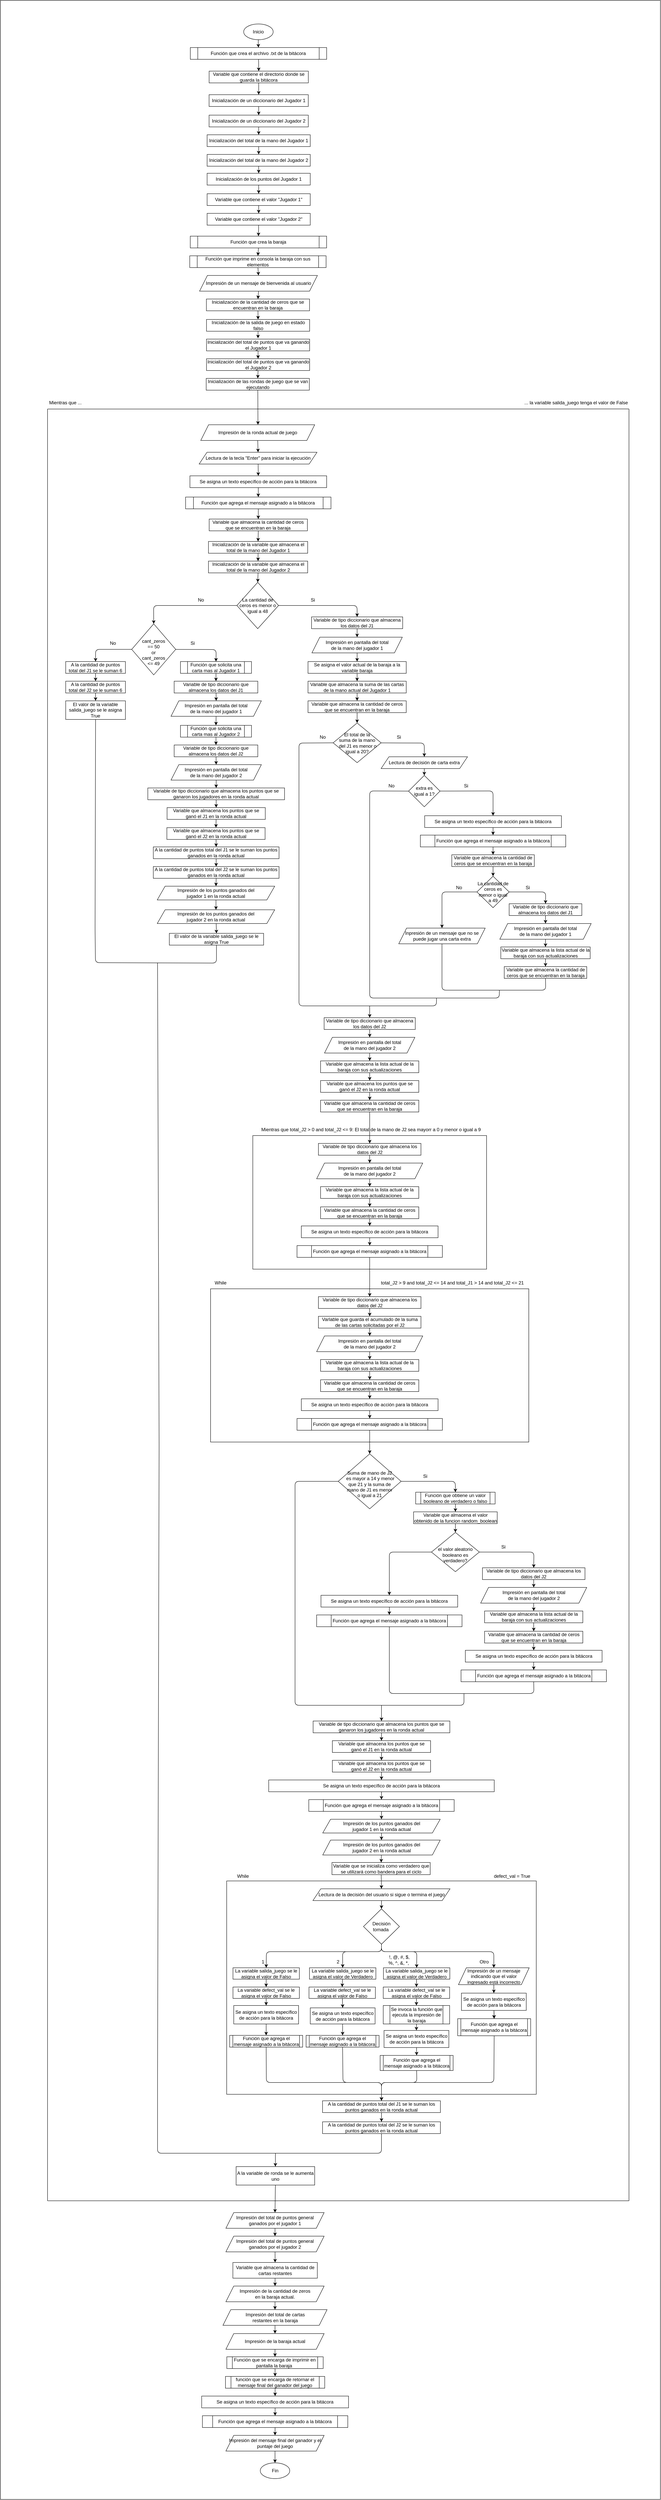 <mxfile>
    <diagram id="E4r_qdHWJr_CvD616AiM" name="Page-1">
        <mxGraphModel dx="927" dy="2433" grid="1" gridSize="10" guides="1" tooltips="1" connect="1" arrows="1" fold="1" page="1" pageScale="1" pageWidth="850" pageHeight="1100" math="0" shadow="0">
            <root>
                <mxCell id="0"/>
                <mxCell id="1" parent="0"/>
                <mxCell id="92" style="edgeStyle=none;html=1;" parent="1" edge="1">
                    <mxGeometry relative="1" as="geometry">
                        <Array as="points">
                            <mxPoint x="666" y="2940"/>
                        </Array>
                        <mxPoint x="666" y="2930" as="sourcePoint"/>
                    </mxGeometry>
                </mxCell>
                <mxCell id="557" value="" style="rounded=0;whiteSpace=wrap;html=1;" vertex="1" parent="1">
                    <mxGeometry x="1720" y="-160" width="1680" height="6360" as="geometry"/>
                </mxCell>
                <mxCell id="558" value="" style="edgeStyle=none;html=1;entryX=0.5;entryY=0;entryDx=0;entryDy=0;" edge="1" parent="1" source="559" target="880">
                    <mxGeometry relative="1" as="geometry">
                        <mxPoint x="2376.437" y="-36" as="targetPoint"/>
                        <Array as="points">
                            <mxPoint x="2376.31" y="-50"/>
                        </Array>
                    </mxGeometry>
                </mxCell>
                <mxCell id="559" value="Inicio" style="ellipse;whiteSpace=wrap;html=1;" vertex="1" parent="1">
                    <mxGeometry x="2339.31" y="-100" width="75" height="40" as="geometry"/>
                </mxCell>
                <mxCell id="560" value="" style="rounded=0;whiteSpace=wrap;html=1;" vertex="1" parent="1">
                    <mxGeometry x="2296" y="4626" width="788" height="543" as="geometry"/>
                </mxCell>
                <mxCell id="575" value="" style="endArrow=none;html=1;" edge="1" parent="1">
                    <mxGeometry width="50" height="50" relative="1" as="geometry">
                        <mxPoint x="1840" y="880" as="sourcePoint"/>
                        <mxPoint x="3320" y="879.79" as="targetPoint"/>
                    </mxGeometry>
                </mxCell>
                <mxCell id="576" value="Mientras que ..." style="text;html=1;align=center;verticalAlign=middle;resizable=0;points=[];autosize=1;strokeColor=none;fillColor=none;" vertex="1" parent="1">
                    <mxGeometry x="1830" y="848.79" width="110" height="30" as="geometry"/>
                </mxCell>
                <mxCell id="577" value="... la variable salida_juego tenga el valor de False" style="text;html=1;align=center;verticalAlign=middle;resizable=0;points=[];autosize=1;strokeColor=none;fillColor=none;" vertex="1" parent="1">
                    <mxGeometry x="3040" y="848.79" width="290" height="30" as="geometry"/>
                </mxCell>
                <mxCell id="578" value="" style="edgeStyle=none;html=1;" edge="1" parent="1" source="579" target="581">
                    <mxGeometry relative="1" as="geometry"/>
                </mxCell>
                <mxCell id="579" value="Variable de tipo diccionario que almacena los datos del J1" style="whiteSpace=wrap;html=1;" vertex="1" parent="1">
                    <mxGeometry x="2512" y="1409" width="232" height="30" as="geometry"/>
                </mxCell>
                <mxCell id="580" value="" style="edgeStyle=none;html=1;" edge="1" parent="1" source="581" target="583">
                    <mxGeometry relative="1" as="geometry"/>
                </mxCell>
                <mxCell id="581" value="Impresión en pantalla del total&lt;br&gt;de la mano del jugador 1" style="shape=parallelogram;perimeter=parallelogramPerimeter;whiteSpace=wrap;html=1;fixedSize=1;" vertex="1" parent="1">
                    <mxGeometry x="2513" y="1460.65" width="230" height="40" as="geometry"/>
                </mxCell>
                <mxCell id="582" value="" style="edgeStyle=none;html=1;" edge="1" parent="1" source="583" target="585">
                    <mxGeometry relative="1" as="geometry"/>
                </mxCell>
                <mxCell id="583" value="Se asigna el valor actual de la baraja a la variable baraja" style="whiteSpace=wrap;html=1;" vertex="1" parent="1">
                    <mxGeometry x="2503" y="1522.65" width="250" height="30" as="geometry"/>
                </mxCell>
                <mxCell id="584" value="" style="edgeStyle=none;html=1;" edge="1" parent="1" source="585" target="759">
                    <mxGeometry relative="1" as="geometry"/>
                </mxCell>
                <mxCell id="585" value="Variable que almacena la suma de las cartas de la mano actual del Jugador 1" style="whiteSpace=wrap;html=1;" vertex="1" parent="1">
                    <mxGeometry x="2503" y="1572.65" width="250" height="30" as="geometry"/>
                </mxCell>
                <mxCell id="586" style="edgeStyle=none;html=1;entryX=0.5;entryY=0;entryDx=0;entryDy=0;" edge="1" parent="1" source="587" target="589">
                    <mxGeometry relative="1" as="geometry">
                        <mxPoint x="2743" y="2014" as="targetPoint"/>
                        <Array as="points">
                            <mxPoint x="2799" y="1730"/>
                        </Array>
                    </mxGeometry>
                </mxCell>
                <mxCell id="587" value="El total de la&lt;br&gt;suma de la mano&lt;br&gt;&amp;nbsp;del J1 es menor o igual a 20?" style="rhombus;whiteSpace=wrap;html=1;" vertex="1" parent="1">
                    <mxGeometry x="2567" y="1679" width="122" height="101" as="geometry"/>
                </mxCell>
                <mxCell id="588" style="edgeStyle=none;html=1;entryX=0.5;entryY=0;entryDx=0;entryDy=0;" edge="1" parent="1" source="589" target="591">
                    <mxGeometry relative="1" as="geometry"/>
                </mxCell>
                <mxCell id="589" value="Lectura de decisión de carta extra" style="shape=parallelogram;perimeter=parallelogramPerimeter;whiteSpace=wrap;html=1;fixedSize=1;" vertex="1" parent="1">
                    <mxGeometry x="2689" y="1765" width="220" height="30" as="geometry"/>
                </mxCell>
                <mxCell id="590" style="edgeStyle=none;html=1;entryX=0.5;entryY=0;entryDx=0;entryDy=0;" edge="1" parent="1" source="591" target="761">
                    <mxGeometry relative="1" as="geometry">
                        <mxPoint x="2940" y="1879" as="targetPoint"/>
                        <Array as="points">
                            <mxPoint x="2974" y="1852"/>
                        </Array>
                    </mxGeometry>
                </mxCell>
                <mxCell id="591" value="extra es &lt;br&gt;igual a 1?" style="rhombus;whiteSpace=wrap;html=1;" vertex="1" parent="1">
                    <mxGeometry x="2759" y="1812.35" width="80" height="80" as="geometry"/>
                </mxCell>
                <mxCell id="602" style="edgeStyle=none;html=1;entryX=0.5;entryY=0;entryDx=0;entryDy=0;" edge="1" parent="1" source="603" target="608">
                    <mxGeometry relative="1" as="geometry"/>
                </mxCell>
                <mxCell id="603" value="Lectura de la decisión del usuario si sigue o termina el juego" style="shape=parallelogram;perimeter=parallelogramPerimeter;whiteSpace=wrap;html=1;fixedSize=1;" vertex="1" parent="1">
                    <mxGeometry x="2515.5" y="4646" width="349" height="30" as="geometry"/>
                </mxCell>
                <mxCell id="604" style="edgeStyle=none;html=1;exitX=0.5;exitY=1;exitDx=0;exitDy=0;" edge="1" parent="1" source="608" target="686">
                    <mxGeometry relative="1" as="geometry">
                        <mxPoint x="2414" y="4806" as="targetPoint"/>
                        <Array as="points">
                            <mxPoint x="2690" y="4806"/>
                            <mxPoint x="2397" y="4806"/>
                        </Array>
                    </mxGeometry>
                </mxCell>
                <mxCell id="605" style="edgeStyle=none;html=1;entryX=0.5;entryY=0;entryDx=0;entryDy=0;" edge="1" parent="1" source="608" target="689">
                    <mxGeometry relative="1" as="geometry">
                        <mxPoint x="2690" y="4826" as="targetPoint"/>
                        <Array as="points">
                            <mxPoint x="2690" y="4806"/>
                            <mxPoint x="2591" y="4806"/>
                        </Array>
                    </mxGeometry>
                </mxCell>
                <mxCell id="606" style="edgeStyle=none;html=1;entryX=0.5;entryY=0;entryDx=0;entryDy=0;" edge="1" parent="1" source="608" target="691">
                    <mxGeometry relative="1" as="geometry">
                        <Array as="points">
                            <mxPoint x="2690" y="4806"/>
                            <mxPoint x="2780" y="4806"/>
                        </Array>
                    </mxGeometry>
                </mxCell>
                <mxCell id="607" style="edgeStyle=none;html=1;entryX=0.5;entryY=0;entryDx=0;entryDy=0;" edge="1" parent="1" source="608" target="707">
                    <mxGeometry relative="1" as="geometry">
                        <mxPoint x="2978.5" y="4847" as="targetPoint"/>
                        <Array as="points">
                            <mxPoint x="2690" y="4806"/>
                            <mxPoint x="2976" y="4806"/>
                        </Array>
                    </mxGeometry>
                </mxCell>
                <mxCell id="608" value="Decisión tomada&amp;nbsp;" style="rhombus;whiteSpace=wrap;html=1;" vertex="1" parent="1">
                    <mxGeometry x="2644.25" y="4697" width="91.5" height="90" as="geometry"/>
                </mxCell>
                <mxCell id="609" value="" style="endArrow=none;html=1;" edge="1" parent="1">
                    <mxGeometry width="50" height="50" relative="1" as="geometry">
                        <mxPoint x="1840" y="880" as="sourcePoint"/>
                        <mxPoint x="1840" y="5440" as="targetPoint"/>
                    </mxGeometry>
                </mxCell>
                <mxCell id="610" value="" style="endArrow=none;html=1;" edge="1" parent="1">
                    <mxGeometry width="50" height="50" relative="1" as="geometry">
                        <mxPoint x="3320" y="880" as="sourcePoint"/>
                        <mxPoint x="3320" y="5440" as="targetPoint"/>
                    </mxGeometry>
                </mxCell>
                <mxCell id="611" value="" style="endArrow=none;html=1;" edge="1" parent="1">
                    <mxGeometry width="50" height="50" relative="1" as="geometry">
                        <mxPoint x="1840" y="5440" as="sourcePoint"/>
                        <mxPoint x="3320" y="5440" as="targetPoint"/>
                    </mxGeometry>
                </mxCell>
                <mxCell id="612" style="edgeStyle=none;html=1;entryX=0.5;entryY=0;entryDx=0;entryDy=0;exitX=0;exitY=0.5;exitDx=0;exitDy=0;" edge="1" parent="1" source="614" target="617">
                    <mxGeometry relative="1" as="geometry">
                        <mxPoint x="2245" y="1476.65" as="targetPoint"/>
                        <Array as="points">
                            <mxPoint x="2110" y="1380"/>
                        </Array>
                        <mxPoint x="2326.906" y="1168.997" as="sourcePoint"/>
                    </mxGeometry>
                </mxCell>
                <mxCell id="613" style="edgeStyle=none;html=1;entryX=0.5;entryY=0;entryDx=0;entryDy=0;" edge="1" parent="1" source="614" target="579">
                    <mxGeometry relative="1" as="geometry">
                        <Array as="points">
                            <mxPoint x="2628" y="1380"/>
                        </Array>
                    </mxGeometry>
                </mxCell>
                <mxCell id="614" value="La cantidad de ceros es menor o igual a 48" style="rhombus;whiteSpace=wrap;html=1;" vertex="1" parent="1">
                    <mxGeometry x="2322" y="1321" width="106" height="118" as="geometry"/>
                </mxCell>
                <mxCell id="615" style="edgeStyle=none;html=1;entryX=0.5;entryY=0;entryDx=0;entryDy=0;" edge="1" parent="1" source="617" target="746">
                    <mxGeometry relative="1" as="geometry">
                        <Array as="points">
                            <mxPoint x="2269.25" y="1492"/>
                        </Array>
                        <mxPoint x="2269.25" y="1522" as="targetPoint"/>
                    </mxGeometry>
                </mxCell>
                <mxCell id="616" style="edgeStyle=none;html=1;entryX=0.5;entryY=0;entryDx=0;entryDy=0;exitX=0;exitY=0.5;exitDx=0;exitDy=0;" edge="1" parent="1" source="617" target="647">
                    <mxGeometry relative="1" as="geometry">
                        <Array as="points">
                            <mxPoint x="1962.25" y="1491.65"/>
                        </Array>
                    </mxGeometry>
                </mxCell>
                <mxCell id="617" value="&lt;br&gt;cant_zeros &lt;br&gt;== 50&lt;br&gt;or&lt;br&gt;cant_zeros &lt;br&gt;&amp;lt;= 49" style="rhombus;whiteSpace=wrap;html=1;" vertex="1" parent="1">
                    <mxGeometry x="2054.25" y="1426.65" width="112" height="130" as="geometry"/>
                </mxCell>
                <mxCell id="618" value="" style="edgeStyle=none;html=1;entryX=0.5;entryY=0;entryDx=0;entryDy=0;" edge="1" parent="1" source="619" target="750">
                    <mxGeometry relative="1" as="geometry">
                        <mxPoint x="2270.263" y="1632" as="targetPoint"/>
                    </mxGeometry>
                </mxCell>
                <mxCell id="619" value="Variable de tipo diccionario que almacena los datos del J1" style="whiteSpace=wrap;html=1;" vertex="1" parent="1">
                    <mxGeometry x="2162.32" y="1572.65" width="212.87" height="30" as="geometry"/>
                </mxCell>
                <mxCell id="620" style="edgeStyle=none;html=1;entryX=0.5;entryY=0;entryDx=0;entryDy=0;exitX=0.5;exitY=1;exitDx=0;exitDy=0;" edge="1" parent="1" source="930" target="614">
                    <mxGeometry relative="1" as="geometry">
                        <mxPoint x="2375" y="1309" as="sourcePoint"/>
                    </mxGeometry>
                </mxCell>
                <mxCell id="621" style="edgeStyle=none;html=1;entryX=0.5;entryY=0;entryDx=0;entryDy=0;" edge="1" parent="1" source="622" target="624">
                    <mxGeometry relative="1" as="geometry"/>
                </mxCell>
                <mxCell id="622" value="Variable que almacena los puntos que se ganó el J1 en la ronda actual" style="whiteSpace=wrap;html=1;" vertex="1" parent="1">
                    <mxGeometry x="2565" y="4269" width="250" height="30" as="geometry"/>
                </mxCell>
                <mxCell id="623" style="edgeStyle=none;html=1;entryX=0.5;entryY=0;entryDx=0;entryDy=0;" edge="1" parent="1" source="624" target="843">
                    <mxGeometry relative="1" as="geometry"/>
                </mxCell>
                <mxCell id="624" value="Variable que almacena los puntos que se ganó el J2 en la ronda actual" style="whiteSpace=wrap;html=1;" vertex="1" parent="1">
                    <mxGeometry x="2565" y="4319" width="250" height="30" as="geometry"/>
                </mxCell>
                <mxCell id="625" style="edgeStyle=none;html=1;entryX=0.5;entryY=0;entryDx=0;entryDy=0;" edge="1" parent="1" source="626" target="675">
                    <mxGeometry relative="1" as="geometry">
                        <mxPoint x="2690" y="4519" as="targetPoint"/>
                    </mxGeometry>
                </mxCell>
                <mxCell id="626" value="Impresión de los puntos ganados del&lt;br&gt;jugador 1 en la ronda actual" style="shape=parallelogram;perimeter=parallelogramPerimeter;whiteSpace=wrap;html=1;fixedSize=1;" vertex="1" parent="1">
                    <mxGeometry x="2540.5" y="4469" width="299" height="35" as="geometry"/>
                </mxCell>
                <mxCell id="627" style="edgeStyle=none;html=1;" edge="1" parent="1" source="628" target="629">
                    <mxGeometry relative="1" as="geometry">
                        <Array as="points">
                            <mxPoint x="2690" y="5229"/>
                        </Array>
                    </mxGeometry>
                </mxCell>
                <mxCell id="628" value="A la cantidad de puntos total del J1 se le suman los puntos ganados en la ronda actual" style="whiteSpace=wrap;html=1;" vertex="1" parent="1">
                    <mxGeometry x="2540" y="5185.5" width="300" height="30" as="geometry"/>
                </mxCell>
                <mxCell id="629" value="A la cantidad de puntos total del J2 se le suman los puntos ganados en la ronda actual" style="whiteSpace=wrap;html=1;" vertex="1" parent="1">
                    <mxGeometry x="2540" y="5239" width="300" height="30" as="geometry"/>
                </mxCell>
                <mxCell id="630" style="edgeStyle=none;html=1;entryX=0.5;entryY=0;entryDx=0;entryDy=0;" edge="1" parent="1" source="631" target="633">
                    <mxGeometry relative="1" as="geometry"/>
                </mxCell>
                <mxCell id="631" value="Variable de tipo diccionario que almacena los puntos que se ganaron los jugadores en la ronda actual" style="whiteSpace=wrap;html=1;" vertex="1" parent="1">
                    <mxGeometry x="2095.25" y="1844.35" width="348" height="30" as="geometry"/>
                </mxCell>
                <mxCell id="632" style="edgeStyle=none;html=1;entryX=0.5;entryY=0;entryDx=0;entryDy=0;" edge="1" parent="1" source="633" target="635">
                    <mxGeometry relative="1" as="geometry"/>
                </mxCell>
                <mxCell id="633" value="Variable que almacena los puntos que se ganó el J1 en la ronda actual" style="whiteSpace=wrap;html=1;" vertex="1" parent="1">
                    <mxGeometry x="2144.25" y="1894.35" width="250" height="30" as="geometry"/>
                </mxCell>
                <mxCell id="634" value="" style="edgeStyle=none;html=1;entryX=0.5;entryY=0;entryDx=0;entryDy=0;" edge="1" parent="1" source="635" target="637">
                    <mxGeometry relative="1" as="geometry">
                        <mxPoint x="2269.263" y="2004.35" as="targetPoint"/>
                    </mxGeometry>
                </mxCell>
                <mxCell id="635" value="Variable que almacena los puntos que se ganó el J2 en la ronda actual" style="whiteSpace=wrap;html=1;" vertex="1" parent="1">
                    <mxGeometry x="2143.75" y="1945.35" width="250" height="30" as="geometry"/>
                </mxCell>
                <mxCell id="636" style="edgeStyle=none;html=1;entryX=0.5;entryY=0;entryDx=0;entryDy=0;" edge="1" parent="1" source="637" target="932">
                    <mxGeometry relative="1" as="geometry">
                        <mxPoint x="2268.9" y="2044.35" as="targetPoint"/>
                    </mxGeometry>
                </mxCell>
                <mxCell id="637" value="A la cantidad de puntos total del J1 se le suman los puntos ganados en la ronda actual" style="whiteSpace=wrap;html=1;" vertex="1" parent="1">
                    <mxGeometry x="2109.25" y="1994.35" width="320" height="30" as="geometry"/>
                </mxCell>
                <mxCell id="638" style="edgeStyle=none;html=1;entryX=0.5;entryY=0;entryDx=0;entryDy=0;exitX=0.5;exitY=1;exitDx=0;exitDy=0;" edge="1" parent="1" source="932" target="679">
                    <mxGeometry relative="1" as="geometry">
                        <mxPoint x="2268.75" y="2074.35" as="sourcePoint"/>
                    </mxGeometry>
                </mxCell>
                <mxCell id="640" value="Si" style="text;html=1;align=center;verticalAlign=middle;resizable=0;points=[];autosize=1;strokeColor=none;fillColor=none;" vertex="1" parent="1">
                    <mxGeometry x="2500" y="1351" width="30" height="30" as="geometry"/>
                </mxCell>
                <mxCell id="641" value="No" style="text;html=1;align=center;verticalAlign=middle;resizable=0;points=[];autosize=1;strokeColor=none;fillColor=none;" vertex="1" parent="1">
                    <mxGeometry x="2210" y="1351" width="40" height="30" as="geometry"/>
                </mxCell>
                <mxCell id="642" value="Si" style="text;html=1;align=center;verticalAlign=middle;resizable=0;points=[];autosize=1;strokeColor=none;fillColor=none;" vertex="1" parent="1">
                    <mxGeometry x="2719" y="1700" width="30" height="30" as="geometry"/>
                </mxCell>
                <mxCell id="643" value="No" style="text;html=1;align=center;verticalAlign=middle;resizable=0;points=[];autosize=1;strokeColor=none;fillColor=none;" vertex="1" parent="1">
                    <mxGeometry x="2520" y="1700" width="40" height="30" as="geometry"/>
                </mxCell>
                <mxCell id="644" value="Si" style="text;html=1;align=center;verticalAlign=middle;resizable=0;points=[];autosize=1;strokeColor=none;fillColor=none;" vertex="1" parent="1">
                    <mxGeometry x="2890" y="1824.35" width="30" height="30" as="geometry"/>
                </mxCell>
                <mxCell id="645" value="No" style="text;html=1;align=center;verticalAlign=middle;resizable=0;points=[];autosize=1;strokeColor=none;fillColor=none;" vertex="1" parent="1">
                    <mxGeometry x="2695" y="1824.35" width="40" height="30" as="geometry"/>
                </mxCell>
                <mxCell id="646" style="edgeStyle=none;html=1;" edge="1" parent="1" source="647" target="649">
                    <mxGeometry relative="1" as="geometry"/>
                </mxCell>
                <mxCell id="647" value="A la cantidad de puntos total del J1 se le suman 6" style="whiteSpace=wrap;html=1;" vertex="1" parent="1">
                    <mxGeometry x="1886.25" y="1522.65" width="152" height="30" as="geometry"/>
                </mxCell>
                <mxCell id="648" value="" style="edgeStyle=none;html=1;" edge="1" parent="1" source="649" target="664">
                    <mxGeometry relative="1" as="geometry"/>
                </mxCell>
                <mxCell id="649" value="A la cantidad de puntos total del J2 se le suman 6" style="whiteSpace=wrap;html=1;" vertex="1" parent="1">
                    <mxGeometry x="1886.25" y="1572.65" width="152" height="30" as="geometry"/>
                </mxCell>
                <mxCell id="650" style="edgeStyle=none;html=1;entryX=0.5;entryY=0;entryDx=0;entryDy=0;" edge="1" parent="1" source="651" target="653">
                    <mxGeometry relative="1" as="geometry"/>
                </mxCell>
                <mxCell id="651" value="Variable de tipo diccionario que almacena los datos del J1" style="whiteSpace=wrap;html=1;" vertex="1" parent="1">
                    <mxGeometry x="3015" y="2139" width="185" height="30" as="geometry"/>
                </mxCell>
                <mxCell id="652" value="" style="edgeStyle=none;html=1;" edge="1" parent="1" source="653" target="655">
                    <mxGeometry relative="1" as="geometry"/>
                </mxCell>
                <mxCell id="653" value="Impresión en pantalla del total&lt;br&gt;de la mano del jugador 1" style="shape=parallelogram;perimeter=parallelogramPerimeter;whiteSpace=wrap;html=1;fixedSize=1;" vertex="1" parent="1">
                    <mxGeometry x="2991.25" y="2189.35" width="232.5" height="40" as="geometry"/>
                </mxCell>
                <mxCell id="654" value="" style="edgeStyle=none;html=1;" edge="1" parent="1" source="655" target="764">
                    <mxGeometry relative="1" as="geometry"/>
                </mxCell>
                <mxCell id="655" value="Variable que almacena la lista actual de la baraja con sus actualizaciones" style="whiteSpace=wrap;html=1;" vertex="1" parent="1">
                    <mxGeometry x="2993.75" y="2249" width="227.5" height="30" as="geometry"/>
                </mxCell>
                <mxCell id="656" value="" style="edgeStyle=none;html=1;" edge="1" parent="1" source="657" target="660">
                    <mxGeometry relative="1" as="geometry"/>
                </mxCell>
                <mxCell id="657" value="Variable que almacena la cantidad de ceros que se encuentran en la baraja" style="whiteSpace=wrap;html=1;" vertex="1" parent="1">
                    <mxGeometry x="2869" y="2014.35" width="210" height="30" as="geometry"/>
                </mxCell>
                <mxCell id="658" style="edgeStyle=none;html=1;entryX=0.5;entryY=0;entryDx=0;entryDy=0;" edge="1" parent="1" source="660" target="651">
                    <mxGeometry relative="1" as="geometry">
                        <Array as="points">
                            <mxPoint x="3108" y="2109"/>
                        </Array>
                    </mxGeometry>
                </mxCell>
                <mxCell id="659" style="edgeStyle=none;html=1;entryX=0.5;entryY=0;entryDx=0;entryDy=0;" edge="1" parent="1" source="660" target="661">
                    <mxGeometry relative="1" as="geometry">
                        <Array as="points">
                            <mxPoint x="2844" y="2109"/>
                        </Array>
                    </mxGeometry>
                </mxCell>
                <mxCell id="660" value="La cantidad de ceros es menor o igual a 49" style="rhombus;whiteSpace=wrap;html=1;" vertex="1" parent="1">
                    <mxGeometry x="2933" y="2069" width="82" height="80" as="geometry"/>
                </mxCell>
                <mxCell id="661" value="Inpresión de un mensaje que no se puede jugar una carta extra" style="shape=parallelogram;perimeter=parallelogramPerimeter;whiteSpace=wrap;html=1;fixedSize=1;" vertex="1" parent="1">
                    <mxGeometry x="2734" y="2201" width="220" height="40" as="geometry"/>
                </mxCell>
                <mxCell id="662" value="" style="endArrow=none;html=1;entryX=0;entryY=0.5;entryDx=0;entryDy=0;" edge="1" parent="1" target="587">
                    <mxGeometry width="50" height="50" relative="1" as="geometry">
                        <mxPoint x="2830" y="2379" as="sourcePoint"/>
                        <mxPoint x="2589" y="1975" as="targetPoint"/>
                        <Array as="points">
                            <mxPoint x="2830" y="2399"/>
                            <mxPoint x="2480" y="2399"/>
                            <mxPoint x="2480" y="1730"/>
                        </Array>
                    </mxGeometry>
                </mxCell>
                <mxCell id="663" value="" style="endArrow=none;html=1;entryX=0.5;entryY=1;entryDx=0;entryDy=0;exitX=0.5;exitY=1;exitDx=0;exitDy=0;" edge="1" parent="1" source="677" target="664">
                    <mxGeometry width="50" height="50" relative="1" as="geometry">
                        <mxPoint x="2227" y="2163.65" as="sourcePoint"/>
                        <mxPoint x="1977" y="1643.65" as="targetPoint"/>
                        <Array as="points">
                            <mxPoint x="2270" y="2290"/>
                            <mxPoint x="1962" y="2289"/>
                            <mxPoint x="1961" y="2203.65"/>
                        </Array>
                    </mxGeometry>
                </mxCell>
                <mxCell id="664" value="El valor de la variable salida_juego se le asigna True" style="whiteSpace=wrap;html=1;" vertex="1" parent="1">
                    <mxGeometry x="1886.25" y="1622.65" width="152" height="47.35" as="geometry"/>
                </mxCell>
                <mxCell id="665" value="" style="endArrow=classic;html=1;entryX=0.5;entryY=0;entryDx=0;entryDy=0;exitX=0.5;exitY=1;exitDx=0;exitDy=0;" edge="1" parent="1" source="684" target="671">
                    <mxGeometry width="50" height="50" relative="1" as="geometry">
                        <mxPoint x="2420" y="5353" as="sourcePoint"/>
                        <mxPoint x="2420" y="5433" as="targetPoint"/>
                    </mxGeometry>
                </mxCell>
                <mxCell id="666" value="Si" style="text;html=1;align=center;verticalAlign=middle;resizable=0;points=[];autosize=1;strokeColor=none;fillColor=none;" vertex="1" parent="1">
                    <mxGeometry x="2194.25" y="1460.65" width="30" height="30" as="geometry"/>
                </mxCell>
                <mxCell id="667" value="No" style="text;html=1;align=center;verticalAlign=middle;resizable=0;points=[];autosize=1;strokeColor=none;fillColor=none;" vertex="1" parent="1">
                    <mxGeometry x="1986.25" y="1460.65" width="40" height="30" as="geometry"/>
                </mxCell>
                <mxCell id="668" value="Si" style="text;html=1;align=center;verticalAlign=middle;resizable=0;points=[];autosize=1;strokeColor=none;fillColor=none;" vertex="1" parent="1">
                    <mxGeometry x="3047" y="2083" width="30" height="30" as="geometry"/>
                </mxCell>
                <mxCell id="669" value="No" style="text;html=1;align=center;verticalAlign=middle;resizable=0;points=[];autosize=1;strokeColor=none;fillColor=none;" vertex="1" parent="1">
                    <mxGeometry x="2867" y="2083" width="40" height="30" as="geometry"/>
                </mxCell>
                <mxCell id="670" value="" style="edgeStyle=none;html=1;" edge="1" parent="1" source="671" target="673">
                    <mxGeometry relative="1" as="geometry"/>
                </mxCell>
                <mxCell id="671" value="Impresión del total de puntos general&lt;br&gt;ganados por el jugador 1" style="shape=parallelogram;perimeter=parallelogramPerimeter;whiteSpace=wrap;html=1;fixedSize=1;" vertex="1" parent="1">
                    <mxGeometry x="2294" y="5470" width="250" height="40" as="geometry"/>
                </mxCell>
                <mxCell id="672" value="" style="edgeStyle=none;html=1;entryX=0.5;entryY=0;entryDx=0;entryDy=0;" edge="1" parent="1" source="673" target="860">
                    <mxGeometry relative="1" as="geometry">
                        <mxPoint x="2419.251" y="5610.279" as="targetPoint"/>
                        <Array as="points"/>
                    </mxGeometry>
                </mxCell>
                <mxCell id="673" value="Impresión del total de puntos general&lt;br&gt;ganados por el jugador 2" style="shape=parallelogram;perimeter=parallelogramPerimeter;whiteSpace=wrap;html=1;fixedSize=1;" vertex="1" parent="1">
                    <mxGeometry x="2294" y="5530" width="250" height="40" as="geometry"/>
                </mxCell>
                <mxCell id="674" style="edgeStyle=none;html=1;" edge="1" parent="1" source="675" target="704">
                    <mxGeometry relative="1" as="geometry"/>
                </mxCell>
                <mxCell id="675" value="Impresión de los puntos ganados del&lt;br&gt;jugador 2 en la ronda actual" style="shape=parallelogram;perimeter=parallelogramPerimeter;whiteSpace=wrap;html=1;fixedSize=1;" vertex="1" parent="1">
                    <mxGeometry x="2540.5" y="4522" width="299" height="38" as="geometry"/>
                </mxCell>
                <mxCell id="676" style="edgeStyle=none;html=1;entryX=0.5;entryY=0;entryDx=0;entryDy=0;exitX=0.5;exitY=1;exitDx=0;exitDy=0;" edge="1" parent="1" source="757" target="631">
                    <mxGeometry relative="1" as="geometry">
                        <mxPoint x="2268.964" y="1824.35" as="sourcePoint"/>
                    </mxGeometry>
                </mxCell>
                <mxCell id="677" value="El valor de la variable salida_juego se le asigna True" style="whiteSpace=wrap;html=1;" vertex="1" parent="1">
                    <mxGeometry x="2150" y="2214.35" width="240" height="30" as="geometry"/>
                </mxCell>
                <mxCell id="678" style="edgeStyle=none;html=1;entryX=0.5;entryY=0;entryDx=0;entryDy=0;" edge="1" parent="1" source="679" target="681">
                    <mxGeometry relative="1" as="geometry"/>
                </mxCell>
                <mxCell id="679" value="Impresión de los puntos ganados del&lt;br&gt;jugador 1 en la ronda actual" style="shape=parallelogram;perimeter=parallelogramPerimeter;whiteSpace=wrap;html=1;fixedSize=1;" vertex="1" parent="1">
                    <mxGeometry x="2119.25" y="2094.35" width="299" height="35" as="geometry"/>
                </mxCell>
                <mxCell id="680" style="edgeStyle=none;html=1;entryX=0.5;entryY=0;entryDx=0;entryDy=0;" edge="1" parent="1" source="681" target="677">
                    <mxGeometry relative="1" as="geometry"/>
                </mxCell>
                <mxCell id="681" value="Impresión de los puntos ganados del&lt;br&gt;jugador 2 en la ronda actual" style="shape=parallelogram;perimeter=parallelogramPerimeter;whiteSpace=wrap;html=1;fixedSize=1;" vertex="1" parent="1">
                    <mxGeometry x="2119.25" y="2154.35" width="299" height="35" as="geometry"/>
                </mxCell>
                <mxCell id="684" value="A la variable de ronda se le aumenta uno" style="whiteSpace=wrap;html=1;" vertex="1" parent="1">
                    <mxGeometry x="2320" y="5353" width="200" height="47" as="geometry"/>
                </mxCell>
                <mxCell id="685" style="edgeStyle=none;html=1;entryX=0.5;entryY=0;entryDx=0;entryDy=0;" edge="1" parent="1" source="686" target="709">
                    <mxGeometry relative="1" as="geometry"/>
                </mxCell>
                <mxCell id="686" value="La variable salida_juego se le asigna el valor de Falso" style="rounded=0;whiteSpace=wrap;html=1;" vertex="1" parent="1">
                    <mxGeometry x="2312" y="4847" width="169" height="29" as="geometry"/>
                </mxCell>
                <mxCell id="687" style="edgeStyle=none;html=1;entryX=0.5;entryY=0;entryDx=0;entryDy=0;startArrow=none;exitX=0.5;exitY=1;exitDx=0;exitDy=0;" edge="1" parent="1" source="851" target="628">
                    <mxGeometry relative="1" as="geometry">
                        <Array as="points">
                            <mxPoint x="2592" y="5139"/>
                            <mxPoint x="2690" y="5139"/>
                        </Array>
                        <mxPoint x="2593.005" y="5049" as="sourcePoint"/>
                        <mxPoint x="2692" y="5189" as="targetPoint"/>
                    </mxGeometry>
                </mxCell>
                <mxCell id="688" style="edgeStyle=none;html=1;entryX=0.5;entryY=0;entryDx=0;entryDy=0;" edge="1" parent="1" source="689" target="711">
                    <mxGeometry relative="1" as="geometry"/>
                </mxCell>
                <mxCell id="689" value="La variable salida_juego se le asigna el valor de Verdadero" style="rounded=0;whiteSpace=wrap;html=1;" vertex="1" parent="1">
                    <mxGeometry x="2506.75" y="4847" width="169" height="29" as="geometry"/>
                </mxCell>
                <mxCell id="690" style="edgeStyle=none;html=1;entryX=0.5;entryY=0;entryDx=0;entryDy=0;" edge="1" parent="1" source="691" target="713">
                    <mxGeometry relative="1" as="geometry"/>
                </mxCell>
                <mxCell id="691" value="La variable salida_juego se le asigna el valor de Verdadero" style="rounded=0;whiteSpace=wrap;html=1;" vertex="1" parent="1">
                    <mxGeometry x="2695" y="4847" width="169" height="29" as="geometry"/>
                </mxCell>
                <mxCell id="692" style="edgeStyle=none;html=1;entryX=0.5;entryY=0;entryDx=0;entryDy=0;exitX=0.5;exitY=1;exitDx=0;exitDy=0;" edge="1" parent="1" source="854" target="628">
                    <mxGeometry relative="1" as="geometry">
                        <Array as="points">
                            <mxPoint x="2780" y="5139"/>
                            <mxPoint x="2690" y="5139"/>
                        </Array>
                    </mxGeometry>
                </mxCell>
                <mxCell id="693" style="edgeStyle=none;html=1;entryX=0.5;entryY=0;entryDx=0;entryDy=0;" edge="1" parent="1" source="694" target="853">
                    <mxGeometry relative="1" as="geometry"/>
                </mxCell>
                <mxCell id="694" value="Se invoca la función que ejecuta la impresión de la baraja" style="shape=process;whiteSpace=wrap;html=1;backgroundOutline=1;" vertex="1" parent="1">
                    <mxGeometry x="2694.5" y="4943" width="169" height="47" as="geometry"/>
                </mxCell>
                <mxCell id="695" value="!, @, #, $, &lt;br&gt;%, ^, &amp;amp;, *,&amp;nbsp;" style="text;html=1;align=center;verticalAlign=middle;resizable=0;points=[];autosize=1;strokeColor=none;fillColor=none;" vertex="1" parent="1">
                    <mxGeometry x="2695" y="4807" width="80" height="40" as="geometry"/>
                </mxCell>
                <mxCell id="696" value="2" style="text;html=1;align=center;verticalAlign=middle;resizable=0;points=[];autosize=1;strokeColor=none;fillColor=none;" vertex="1" parent="1">
                    <mxGeometry x="2564" y="4817" width="30" height="30" as="geometry"/>
                </mxCell>
                <mxCell id="697" value="1" style="text;html=1;align=center;verticalAlign=middle;resizable=0;points=[];autosize=1;strokeColor=none;fillColor=none;" vertex="1" parent="1">
                    <mxGeometry x="2373" y="4817" width="30" height="30" as="geometry"/>
                </mxCell>
                <mxCell id="698" value="" style="endArrow=none;html=1;exitX=0.5;exitY=1;exitDx=0;exitDy=0;" edge="1" parent="1" source="629">
                    <mxGeometry width="50" height="50" relative="1" as="geometry">
                        <mxPoint x="2123.5" y="2499" as="sourcePoint"/>
                        <mxPoint x="2120" y="2289" as="targetPoint"/>
                        <Array as="points">
                            <mxPoint x="2690" y="5319"/>
                            <mxPoint x="2120" y="5319"/>
                            <mxPoint x="2120" y="5129"/>
                            <mxPoint x="2124" y="3519"/>
                        </Array>
                    </mxGeometry>
                </mxCell>
                <mxCell id="699" style="edgeStyle=none;html=1;entryX=0.5;entryY=0;entryDx=0;entryDy=0;exitX=0.5;exitY=1;exitDx=0;exitDy=0;" edge="1" parent="1" source="857" target="628">
                    <mxGeometry relative="1" as="geometry">
                        <mxPoint x="2979" y="4936" as="sourcePoint"/>
                        <Array as="points">
                            <mxPoint x="2976" y="5139"/>
                            <mxPoint x="2690" y="5139"/>
                        </Array>
                    </mxGeometry>
                </mxCell>
                <mxCell id="700" value="Otro" style="text;html=1;align=center;verticalAlign=middle;resizable=0;points=[];autosize=1;strokeColor=none;fillColor=none;" vertex="1" parent="1">
                    <mxGeometry x="2926.25" y="4817" width="50" height="30" as="geometry"/>
                </mxCell>
                <mxCell id="701" value="While" style="text;html=1;align=center;verticalAlign=middle;resizable=0;points=[];autosize=1;strokeColor=none;fillColor=none;" vertex="1" parent="1">
                    <mxGeometry x="2312" y="4599" width="50" height="30" as="geometry"/>
                </mxCell>
                <mxCell id="702" value="&lt;span style=&quot;&quot;&gt;defect_val&lt;/span&gt;&amp;nbsp;= True" style="text;html=1;align=center;verticalAlign=middle;resizable=0;points=[];autosize=1;strokeColor=none;fillColor=none;" vertex="1" parent="1">
                    <mxGeometry x="2962" y="4599" width="120" height="30" as="geometry"/>
                </mxCell>
                <mxCell id="703" style="edgeStyle=none;html=1;entryX=0.5;entryY=0;entryDx=0;entryDy=0;" edge="1" parent="1" source="704" target="603">
                    <mxGeometry relative="1" as="geometry"/>
                </mxCell>
                <mxCell id="704" value="Variable que se inicializa como verdadero que se utilizará como bandera para el ciclo" style="whiteSpace=wrap;html=1;" vertex="1" parent="1">
                    <mxGeometry x="2564" y="4579" width="250" height="31" as="geometry"/>
                </mxCell>
                <mxCell id="705" value="" style="endArrow=classic;html=1;entryX=0.5;entryY=0;entryDx=0;entryDy=0;startArrow=none;exitX=0.5;exitY=1;exitDx=0;exitDy=0;" edge="1" parent="1" source="848" target="628">
                    <mxGeometry width="50" height="50" relative="1" as="geometry">
                        <mxPoint x="2402" y="5059" as="sourcePoint"/>
                        <mxPoint x="2754" y="4656" as="targetPoint"/>
                        <Array as="points">
                            <mxPoint x="2397" y="5139"/>
                            <mxPoint x="2690" y="5139"/>
                        </Array>
                    </mxGeometry>
                </mxCell>
                <mxCell id="706" style="edgeStyle=none;html=1;entryX=0.5;entryY=0;entryDx=0;entryDy=0;" edge="1" parent="1" source="707" target="856">
                    <mxGeometry relative="1" as="geometry"/>
                </mxCell>
                <mxCell id="707" value="Impresión de un mensaje indicando que el valor&lt;br&gt;ingresado está incorrecto" style="shape=parallelogram;perimeter=parallelogramPerimeter;whiteSpace=wrap;html=1;fixedSize=1;" vertex="1" parent="1">
                    <mxGeometry x="2886" y="4847" width="180" height="43" as="geometry"/>
                </mxCell>
                <mxCell id="708" style="edgeStyle=none;html=1;entryX=0.5;entryY=0;entryDx=0;entryDy=0;" edge="1" parent="1" source="709" target="847">
                    <mxGeometry relative="1" as="geometry"/>
                </mxCell>
                <mxCell id="709" value="La variable defect_val se le asigna el valor de Falso" style="rounded=0;whiteSpace=wrap;html=1;" vertex="1" parent="1">
                    <mxGeometry x="2312" y="4896" width="169" height="29" as="geometry"/>
                </mxCell>
                <mxCell id="710" style="edgeStyle=none;html=1;entryX=0.5;entryY=0;entryDx=0;entryDy=0;" edge="1" parent="1" source="711" target="850">
                    <mxGeometry relative="1" as="geometry"/>
                </mxCell>
                <mxCell id="711" value="La variable defect_val se le asigna el valor de Falso" style="rounded=0;whiteSpace=wrap;html=1;" vertex="1" parent="1">
                    <mxGeometry x="2505.5" y="4896" width="169" height="29" as="geometry"/>
                </mxCell>
                <mxCell id="712" value="" style="edgeStyle=none;html=1;" edge="1" parent="1" source="713" target="694">
                    <mxGeometry relative="1" as="geometry"/>
                </mxCell>
                <mxCell id="713" value="La variable defect_val se le asigna el valor de Falso" style="rounded=0;whiteSpace=wrap;html=1;" vertex="1" parent="1">
                    <mxGeometry x="2694.5" y="4896" width="169" height="29" as="geometry"/>
                </mxCell>
                <mxCell id="716" value="" style="edgeStyle=none;html=1;entryX=0.5;entryY=0;entryDx=0;entryDy=0;" edge="1" parent="1" source="880" target="881">
                    <mxGeometry relative="1" as="geometry">
                        <mxPoint x="2376.31" y="-6" as="sourcePoint"/>
                        <mxPoint x="2376.31" y="19" as="targetPoint"/>
                    </mxGeometry>
                </mxCell>
                <mxCell id="745" style="edgeStyle=none;html=1;entryX=0.5;entryY=0;entryDx=0;entryDy=0;" edge="1" parent="1" source="746" target="619">
                    <mxGeometry relative="1" as="geometry"/>
                </mxCell>
                <mxCell id="746" value="Función que solicita una carta mas al Jugador 1" style="shape=process;whiteSpace=wrap;html=1;backgroundOutline=1;" vertex="1" parent="1">
                    <mxGeometry x="2178.38" y="1522.65" width="180.75" height="30" as="geometry"/>
                </mxCell>
                <mxCell id="749" style="edgeStyle=none;html=1;entryX=0.5;entryY=0;entryDx=0;entryDy=0;" edge="1" parent="1" source="750" target="754">
                    <mxGeometry relative="1" as="geometry"/>
                </mxCell>
                <mxCell id="750" value="Impresión en pantalla del total&lt;br&gt;de la mano del jugador 1" style="shape=parallelogram;perimeter=parallelogramPerimeter;whiteSpace=wrap;html=1;fixedSize=1;" vertex="1" parent="1">
                    <mxGeometry x="2154.25" y="1622.65" width="230" height="39.35" as="geometry"/>
                </mxCell>
                <mxCell id="751" value="" style="edgeStyle=none;html=1;entryX=0.5;entryY=0;entryDx=0;entryDy=0;" edge="1" parent="1" source="752" target="757">
                    <mxGeometry relative="1" as="geometry">
                        <mxPoint x="2270.263" y="1794.35" as="targetPoint"/>
                    </mxGeometry>
                </mxCell>
                <mxCell id="752" value="Variable de tipo diccionario que almacena los datos del J2" style="whiteSpace=wrap;html=1;" vertex="1" parent="1">
                    <mxGeometry x="2162.32" y="1735" width="212.87" height="30" as="geometry"/>
                </mxCell>
                <mxCell id="753" style="edgeStyle=none;html=1;entryX=0.5;entryY=0;entryDx=0;entryDy=0;" edge="1" parent="1" source="754" target="752">
                    <mxGeometry relative="1" as="geometry"/>
                </mxCell>
                <mxCell id="754" value="Función que solicita una carta mas al Jugador 2" style="shape=process;whiteSpace=wrap;html=1;backgroundOutline=1;" vertex="1" parent="1">
                    <mxGeometry x="2178.38" y="1685" width="180.75" height="30" as="geometry"/>
                </mxCell>
                <mxCell id="757" value="Impresión en pantalla del total&lt;br&gt;de la mano del jugador 2" style="shape=parallelogram;perimeter=parallelogramPerimeter;whiteSpace=wrap;html=1;fixedSize=1;" vertex="1" parent="1">
                    <mxGeometry x="2154.25" y="1785" width="230" height="39.35" as="geometry"/>
                </mxCell>
                <mxCell id="758" value="" style="edgeStyle=none;html=1;" edge="1" parent="1" source="759" target="587">
                    <mxGeometry relative="1" as="geometry"/>
                </mxCell>
                <mxCell id="759" value="Variable que almacena la cantidad de ceros que se encuentran en la baraja" style="whiteSpace=wrap;html=1;" vertex="1" parent="1">
                    <mxGeometry x="2503" y="1622.65" width="250" height="30" as="geometry"/>
                </mxCell>
                <mxCell id="760" value="" style="edgeStyle=none;html=1;" edge="1" parent="1" source="761" target="763">
                    <mxGeometry relative="1" as="geometry"/>
                </mxCell>
                <mxCell id="761" value="Se asigna un texto específico de acción para la bitácora" style="whiteSpace=wrap;html=1;" vertex="1" parent="1">
                    <mxGeometry x="2800" y="1915" width="348" height="30" as="geometry"/>
                </mxCell>
                <mxCell id="762" style="edgeStyle=none;html=1;entryX=0.5;entryY=0;entryDx=0;entryDy=0;" edge="1" parent="1" source="763" target="657">
                    <mxGeometry relative="1" as="geometry"/>
                </mxCell>
                <mxCell id="763" value="Función que agrega el mensaje asignado a la bitácora" style="shape=process;whiteSpace=wrap;html=1;backgroundOutline=1;" vertex="1" parent="1">
                    <mxGeometry x="2789" y="1964.35" width="370" height="30" as="geometry"/>
                </mxCell>
                <mxCell id="764" value="Variable que almacena la cantidad de ceros que se encuentran en la baraja" style="whiteSpace=wrap;html=1;" vertex="1" parent="1">
                    <mxGeometry x="3002.5" y="2299" width="210" height="30" as="geometry"/>
                </mxCell>
                <mxCell id="765" value="" style="endArrow=none;html=1;entryX=0.5;entryY=1;entryDx=0;entryDy=0;exitX=0.5;exitY=1;exitDx=0;exitDy=0;" edge="1" parent="1" source="764" target="661">
                    <mxGeometry width="50" height="50" relative="1" as="geometry">
                        <mxPoint x="2490" y="2119" as="sourcePoint"/>
                        <mxPoint x="2540" y="2069" as="targetPoint"/>
                        <Array as="points">
                            <mxPoint x="3108" y="2359"/>
                            <mxPoint x="2844" y="2359"/>
                        </Array>
                    </mxGeometry>
                </mxCell>
                <mxCell id="766" value="" style="endArrow=none;html=1;entryX=0;entryY=0.5;entryDx=0;entryDy=0;" edge="1" parent="1" target="591">
                    <mxGeometry width="50" height="50" relative="1" as="geometry">
                        <mxPoint x="2990" y="2359" as="sourcePoint"/>
                        <mxPoint x="2540" y="2069" as="targetPoint"/>
                        <Array as="points">
                            <mxPoint x="2990" y="2379"/>
                            <mxPoint x="2660" y="2379"/>
                            <mxPoint x="2660" y="1852"/>
                        </Array>
                    </mxGeometry>
                </mxCell>
                <mxCell id="767" value="" style="edgeStyle=none;html=1;entryX=0.5;entryY=0;entryDx=0;entryDy=0;" edge="1" parent="1" target="769">
                    <mxGeometry relative="1" as="geometry">
                        <mxPoint x="2660" y="2399" as="sourcePoint"/>
                        <mxPoint x="2660" y="2429" as="targetPoint"/>
                    </mxGeometry>
                </mxCell>
                <mxCell id="768" value="" style="edgeStyle=none;html=1;" edge="1" parent="1" source="769" target="771">
                    <mxGeometry relative="1" as="geometry"/>
                </mxCell>
                <mxCell id="769" value="Variable de tipo diccionario que almacena los datos del J2" style="whiteSpace=wrap;html=1;" vertex="1" parent="1">
                    <mxGeometry x="2544" y="2429" width="232" height="30" as="geometry"/>
                </mxCell>
                <mxCell id="770" style="edgeStyle=none;html=1;entryX=0.5;entryY=0;entryDx=0;entryDy=0;" edge="1" parent="1" source="771" target="773">
                    <mxGeometry relative="1" as="geometry"/>
                </mxCell>
                <mxCell id="771" value="Impresión en pantalla del total&lt;br&gt;de la mano del jugador 2" style="shape=parallelogram;perimeter=parallelogramPerimeter;whiteSpace=wrap;html=1;fixedSize=1;" vertex="1" parent="1">
                    <mxGeometry x="2545" y="2479" width="230" height="40" as="geometry"/>
                </mxCell>
                <mxCell id="772" value="" style="edgeStyle=none;html=1;entryX=0.5;entryY=0;entryDx=0;entryDy=0;" edge="1" parent="1" source="773" target="777">
                    <mxGeometry relative="1" as="geometry">
                        <mxPoint x="2660" y="2589" as="targetPoint"/>
                    </mxGeometry>
                </mxCell>
                <mxCell id="773" value="Variable que almacena la lista actual de la baraja con sus actualizaciones" style="whiteSpace=wrap;html=1;" vertex="1" parent="1">
                    <mxGeometry x="2535" y="2539" width="250" height="30" as="geometry"/>
                </mxCell>
                <mxCell id="774" style="edgeStyle=none;html=1;entryX=0.5;entryY=0;entryDx=0;entryDy=0;" edge="1" parent="1" source="775" target="622">
                    <mxGeometry relative="1" as="geometry"/>
                </mxCell>
                <mxCell id="775" value="Variable de tipo diccionario que almacena los puntos que se ganaron los jugadores en la ronda actual" style="whiteSpace=wrap;html=1;" vertex="1" parent="1">
                    <mxGeometry x="2516" y="4219" width="348" height="30" as="geometry"/>
                </mxCell>
                <mxCell id="776" style="edgeStyle=none;html=1;entryX=0.5;entryY=0;entryDx=0;entryDy=0;" edge="1" parent="1" source="777" target="778">
                    <mxGeometry relative="1" as="geometry"/>
                </mxCell>
                <mxCell id="777" value="Variable que almacena los puntos que se ganó el J2 en la ronda actual" style="whiteSpace=wrap;html=1;" vertex="1" parent="1">
                    <mxGeometry x="2535" y="2589" width="250" height="30" as="geometry"/>
                </mxCell>
                <mxCell id="778" value="Variable que almacena la cantidad de ceros que se encuentran en la baraja" style="whiteSpace=wrap;html=1;" vertex="1" parent="1">
                    <mxGeometry x="2535" y="2639" width="250" height="30" as="geometry"/>
                </mxCell>
                <mxCell id="779" value="" style="rounded=0;whiteSpace=wrap;html=1;" vertex="1" parent="1">
                    <mxGeometry x="2362.5" y="2729" width="595" height="340" as="geometry"/>
                </mxCell>
                <mxCell id="781" value="Mientras que total_J2 &amp;gt; 0 and total_J2 &amp;lt;= 9: El total de la mano de J2 sea mayorr a 0 y menor o igual a 9" style="text;html=1;align=center;verticalAlign=middle;resizable=0;points=[];autosize=1;strokeColor=none;fillColor=none;" vertex="1" parent="1">
                    <mxGeometry x="2372.5" y="2699" width="580" height="30" as="geometry"/>
                </mxCell>
                <mxCell id="782" style="edgeStyle=none;html=1;entryX=0.5;entryY=0;entryDx=0;entryDy=0;exitX=0.5;exitY=1;exitDx=0;exitDy=0;" edge="1" parent="1" source="778" target="784">
                    <mxGeometry relative="1" as="geometry">
                        <mxPoint x="2660" y="2719" as="sourcePoint"/>
                        <mxPoint x="2660" y="2749" as="targetPoint"/>
                        <Array as="points">
                            <mxPoint x="2660" y="2709"/>
                        </Array>
                    </mxGeometry>
                </mxCell>
                <mxCell id="783" value="" style="edgeStyle=none;html=1;" edge="1" parent="1" source="784" target="786">
                    <mxGeometry relative="1" as="geometry"/>
                </mxCell>
                <mxCell id="784" value="Variable de tipo diccionario que almacena los datos del J2" style="whiteSpace=wrap;html=1;" vertex="1" parent="1">
                    <mxGeometry x="2529.5" y="2749" width="261" height="30" as="geometry"/>
                </mxCell>
                <mxCell id="785" style="edgeStyle=none;html=1;entryX=0.5;entryY=0;entryDx=0;entryDy=0;" edge="1" parent="1" source="786" target="788">
                    <mxGeometry relative="1" as="geometry"/>
                </mxCell>
                <mxCell id="786" value="Impresión en pantalla del total&lt;br&gt;de la mano del jugador 2" style="shape=parallelogram;perimeter=parallelogramPerimeter;whiteSpace=wrap;html=1;fixedSize=1;" vertex="1" parent="1">
                    <mxGeometry x="2525" y="2799" width="270" height="40" as="geometry"/>
                </mxCell>
                <mxCell id="787" style="edgeStyle=none;html=1;entryX=0.5;entryY=0;entryDx=0;entryDy=0;" edge="1" parent="1" source="788" target="790">
                    <mxGeometry relative="1" as="geometry"/>
                </mxCell>
                <mxCell id="788" value="Variable que almacena la lista actual de la baraja con sus actualizaciones" style="whiteSpace=wrap;html=1;" vertex="1" parent="1">
                    <mxGeometry x="2535" y="2859" width="250" height="30" as="geometry"/>
                </mxCell>
                <mxCell id="789" style="edgeStyle=none;html=1;entryX=0.5;entryY=0;entryDx=0;entryDy=0;" edge="1" parent="1" source="790" target="792">
                    <mxGeometry relative="1" as="geometry"/>
                </mxCell>
                <mxCell id="790" value="Variable que almacena la cantidad de ceros que se encuentran en la baraja" style="whiteSpace=wrap;html=1;" vertex="1" parent="1">
                    <mxGeometry x="2535" y="2910.5" width="250" height="30" as="geometry"/>
                </mxCell>
                <mxCell id="791" style="edgeStyle=none;html=1;" edge="1" parent="1" source="792" target="793">
                    <mxGeometry relative="1" as="geometry"/>
                </mxCell>
                <mxCell id="792" value="Se asigna un texto específico de acción para la bitácora" style="whiteSpace=wrap;html=1;" vertex="1" parent="1">
                    <mxGeometry x="2486" y="2959" width="348" height="30" as="geometry"/>
                </mxCell>
                <mxCell id="793" value="Función que agrega el mensaje asignado a la bitácora" style="shape=process;whiteSpace=wrap;html=1;backgroundOutline=1;" vertex="1" parent="1">
                    <mxGeometry x="2475" y="3009" width="370" height="30" as="geometry"/>
                </mxCell>
                <mxCell id="794" value="" style="rounded=0;whiteSpace=wrap;html=1;" vertex="1" parent="1">
                    <mxGeometry x="2255" y="3119" width="810" height="390" as="geometry"/>
                </mxCell>
                <mxCell id="795" value="While" style="text;html=1;align=center;verticalAlign=middle;resizable=0;points=[];autosize=1;strokeColor=none;fillColor=none;" vertex="1" parent="1">
                    <mxGeometry x="2255" y="3089" width="50" height="30" as="geometry"/>
                </mxCell>
                <mxCell id="796" value="total_J2 &amp;gt; 9 and total_J2 &amp;lt;= 14 and total_J1 &amp;gt; 14 and total_J2 &amp;lt;= 21" style="text;html=1;align=center;verticalAlign=middle;resizable=0;points=[];autosize=1;strokeColor=none;fillColor=none;" vertex="1" parent="1">
                    <mxGeometry x="2675" y="3089" width="390" height="30" as="geometry"/>
                </mxCell>
                <mxCell id="797" style="edgeStyle=none;html=1;entryX=0.5;entryY=0;entryDx=0;entryDy=0;" edge="1" parent="1" source="793" target="799">
                    <mxGeometry relative="1" as="geometry">
                        <mxPoint x="2660" y="3039" as="sourcePoint"/>
                        <mxPoint x="2660" y="3119" as="targetPoint"/>
                        <Array as="points">
                            <mxPoint x="2660" y="3079"/>
                        </Array>
                    </mxGeometry>
                </mxCell>
                <mxCell id="798" style="edgeStyle=none;html=1;entryX=0.5;entryY=0;entryDx=0;entryDy=0;" edge="1" parent="1" source="799" target="811">
                    <mxGeometry relative="1" as="geometry"/>
                </mxCell>
                <mxCell id="799" value="Variable de tipo diccionario que almacena los datos del J2" style="whiteSpace=wrap;html=1;" vertex="1" parent="1">
                    <mxGeometry x="2529.5" y="3139" width="261" height="30" as="geometry"/>
                </mxCell>
                <mxCell id="800" style="edgeStyle=none;html=1;entryX=0.5;entryY=0;entryDx=0;entryDy=0;" edge="1" parent="1" source="801" target="803">
                    <mxGeometry relative="1" as="geometry"/>
                </mxCell>
                <mxCell id="801" value="Impresión en pantalla del total&lt;br&gt;de la mano del jugador 2" style="shape=parallelogram;perimeter=parallelogramPerimeter;whiteSpace=wrap;html=1;fixedSize=1;" vertex="1" parent="1">
                    <mxGeometry x="2525" y="3239" width="270" height="40" as="geometry"/>
                </mxCell>
                <mxCell id="802" style="edgeStyle=none;html=1;entryX=0.5;entryY=0;entryDx=0;entryDy=0;" edge="1" parent="1" source="803" target="805">
                    <mxGeometry relative="1" as="geometry"/>
                </mxCell>
                <mxCell id="803" value="Variable que almacena la lista actual de la baraja con sus actualizaciones" style="whiteSpace=wrap;html=1;" vertex="1" parent="1">
                    <mxGeometry x="2535" y="3299" width="250" height="30" as="geometry"/>
                </mxCell>
                <mxCell id="804" style="edgeStyle=none;html=1;entryX=0.5;entryY=0;entryDx=0;entryDy=0;" edge="1" parent="1" source="805" target="807">
                    <mxGeometry relative="1" as="geometry"/>
                </mxCell>
                <mxCell id="805" value="Variable que almacena la cantidad de ceros que se encuentran en la baraja" style="whiteSpace=wrap;html=1;" vertex="1" parent="1">
                    <mxGeometry x="2535" y="3350.5" width="250" height="30" as="geometry"/>
                </mxCell>
                <mxCell id="806" style="edgeStyle=none;html=1;" edge="1" parent="1" source="807" target="809">
                    <mxGeometry relative="1" as="geometry"/>
                </mxCell>
                <mxCell id="807" value="Se asigna un texto específico de acción para la bitácora" style="whiteSpace=wrap;html=1;" vertex="1" parent="1">
                    <mxGeometry x="2486" y="3399" width="348" height="30" as="geometry"/>
                </mxCell>
                <mxCell id="808" style="edgeStyle=none;html=1;entryX=0.5;entryY=0;entryDx=0;entryDy=0;" edge="1" parent="1" source="809" target="813">
                    <mxGeometry relative="1" as="geometry">
                        <mxPoint x="2659.75" y="3539" as="targetPoint"/>
                    </mxGeometry>
                </mxCell>
                <mxCell id="809" value="Función que agrega el mensaje asignado a la bitácora" style="shape=process;whiteSpace=wrap;html=1;backgroundOutline=1;" vertex="1" parent="1">
                    <mxGeometry x="2475" y="3449" width="370" height="30" as="geometry"/>
                </mxCell>
                <mxCell id="810" style="edgeStyle=none;html=1;entryX=0.5;entryY=0;entryDx=0;entryDy=0;" edge="1" parent="1" source="811" target="801">
                    <mxGeometry relative="1" as="geometry"/>
                </mxCell>
                <mxCell id="811" value="Varlable que guarda el acumulado de la suma de las cartas solicitadas por el J2" style="whiteSpace=wrap;html=1;" vertex="1" parent="1">
                    <mxGeometry x="2529.5" y="3189" width="261" height="30" as="geometry"/>
                </mxCell>
                <mxCell id="812" style="edgeStyle=none;html=1;entryX=0.5;entryY=0;entryDx=0;entryDy=0;" edge="1" parent="1" source="813" target="817">
                    <mxGeometry relative="1" as="geometry">
                        <Array as="points">
                            <mxPoint x="2878" y="3609"/>
                        </Array>
                    </mxGeometry>
                </mxCell>
                <mxCell id="813" value="&lt;br&gt;Suma de mano de J2&lt;br&gt;&amp;nbsp;es mayor a 14 y menor &lt;br&gt;que 21 y la suma de &lt;br&gt;mano de J1 es menor &lt;br&gt;o igual a 21" style="rhombus;whiteSpace=wrap;html=1;" vertex="1" parent="1">
                    <mxGeometry x="2580" y="3539" width="160" height="140" as="geometry"/>
                </mxCell>
                <mxCell id="814" value="" style="edgeStyle=none;html=1;entryX=0.5;entryY=0;entryDx=0;entryDy=0;" edge="1" parent="1" source="815" target="822">
                    <mxGeometry relative="1" as="geometry">
                        <mxPoint x="2878.185" y="3749" as="targetPoint"/>
                    </mxGeometry>
                </mxCell>
                <mxCell id="815" value="Variable que almacena el valor obtenido de la funcion random_boolean" style="whiteSpace=wrap;html=1;" vertex="1" parent="1">
                    <mxGeometry x="2771.75" y="3686.65" width="212.87" height="30" as="geometry"/>
                </mxCell>
                <mxCell id="816" style="edgeStyle=none;html=1;entryX=0.5;entryY=0;entryDx=0;entryDy=0;" edge="1" parent="1" source="817" target="815">
                    <mxGeometry relative="1" as="geometry"/>
                </mxCell>
                <mxCell id="817" value="Función que obtiene un valor booleano de verdadero o falso" style="shape=process;whiteSpace=wrap;html=1;backgroundOutline=1;size=0.064;" vertex="1" parent="1">
                    <mxGeometry x="2777.09" y="3636.65" width="202.19" height="30" as="geometry"/>
                </mxCell>
                <mxCell id="820" style="edgeStyle=none;html=1;entryX=0.5;entryY=0;entryDx=0;entryDy=0;" edge="1" parent="1" source="822" target="824">
                    <mxGeometry relative="1" as="geometry">
                        <Array as="points">
                            <mxPoint x="3078" y="3789"/>
                        </Array>
                    </mxGeometry>
                </mxCell>
                <mxCell id="821" style="edgeStyle=none;html=1;entryX=0.5;entryY=0;entryDx=0;entryDy=0;" edge="1" parent="1" source="822" target="837">
                    <mxGeometry relative="1" as="geometry">
                        <Array as="points">
                            <mxPoint x="2710" y="3789"/>
                        </Array>
                    </mxGeometry>
                </mxCell>
                <mxCell id="822" value="&lt;br&gt;el valor aleatorio booleano es verdadero?" style="rhombus;whiteSpace=wrap;html=1;" vertex="1" parent="1">
                    <mxGeometry x="2817.28" y="3739" width="121.82" height="100" as="geometry"/>
                </mxCell>
                <mxCell id="823" style="edgeStyle=none;html=1;entryX=0.5;entryY=0;entryDx=0;entryDy=0;" edge="1" parent="1" source="824" target="826">
                    <mxGeometry relative="1" as="geometry"/>
                </mxCell>
                <mxCell id="824" value="Variable de tipo diccionario que almacena los datos del J2" style="whiteSpace=wrap;html=1;" vertex="1" parent="1">
                    <mxGeometry x="2947" y="3829" width="261" height="30" as="geometry"/>
                </mxCell>
                <mxCell id="825" style="edgeStyle=none;html=1;entryX=0.5;entryY=0;entryDx=0;entryDy=0;" edge="1" parent="1" source="826" target="828">
                    <mxGeometry relative="1" as="geometry"/>
                </mxCell>
                <mxCell id="826" value="Impresión en pantalla del total&lt;br&gt;de la mano del jugador 2" style="shape=parallelogram;perimeter=parallelogramPerimeter;whiteSpace=wrap;html=1;fixedSize=1;" vertex="1" parent="1">
                    <mxGeometry x="2942.5" y="3879" width="270" height="40" as="geometry"/>
                </mxCell>
                <mxCell id="827" style="edgeStyle=none;html=1;entryX=0.5;entryY=0;entryDx=0;entryDy=0;" edge="1" parent="1" source="828" target="830">
                    <mxGeometry relative="1" as="geometry"/>
                </mxCell>
                <mxCell id="828" value="Variable que almacena la lista actual de la baraja con sus actualizaciones" style="whiteSpace=wrap;html=1;" vertex="1" parent="1">
                    <mxGeometry x="2952.5" y="3939" width="250" height="30" as="geometry"/>
                </mxCell>
                <mxCell id="829" style="edgeStyle=none;html=1;entryX=0.5;entryY=0;entryDx=0;entryDy=0;" edge="1" parent="1" source="830" target="832">
                    <mxGeometry relative="1" as="geometry"/>
                </mxCell>
                <mxCell id="830" value="Variable que almacena la cantidad de ceros que se encuentran en la baraja" style="whiteSpace=wrap;html=1;" vertex="1" parent="1">
                    <mxGeometry x="2952.5" y="3990.5" width="250" height="30" as="geometry"/>
                </mxCell>
                <mxCell id="831" style="edgeStyle=none;html=1;entryX=0.5;entryY=0;entryDx=0;entryDy=0;" edge="1" parent="1" source="832" target="833">
                    <mxGeometry relative="1" as="geometry"/>
                </mxCell>
                <mxCell id="832" value="Se asigna un texto específico de acción para la bitácora" style="whiteSpace=wrap;html=1;" vertex="1" parent="1">
                    <mxGeometry x="2903.5" y="4039" width="348" height="30" as="geometry"/>
                </mxCell>
                <mxCell id="833" value="Función que agrega el mensaje asignado a la bitácora" style="shape=process;whiteSpace=wrap;html=1;backgroundOutline=1;" vertex="1" parent="1">
                    <mxGeometry x="2892.5" y="4089" width="370" height="30" as="geometry"/>
                </mxCell>
                <mxCell id="834" value="Si" style="text;html=1;align=center;verticalAlign=middle;resizable=0;points=[];autosize=1;strokeColor=none;fillColor=none;" vertex="1" parent="1">
                    <mxGeometry x="2786" y="3581" width="30" height="30" as="geometry"/>
                </mxCell>
                <mxCell id="835" value="Si" style="text;html=1;align=center;verticalAlign=middle;resizable=0;points=[];autosize=1;strokeColor=none;fillColor=none;" vertex="1" parent="1">
                    <mxGeometry x="2984.62" y="3761" width="30" height="30" as="geometry"/>
                </mxCell>
                <mxCell id="836" style="edgeStyle=none;html=1;entryX=0.5;entryY=0;entryDx=0;entryDy=0;" edge="1" parent="1" source="837" target="838">
                    <mxGeometry relative="1" as="geometry"/>
                </mxCell>
                <mxCell id="837" value="Se asigna un texto específico de acción para la bitácora" style="whiteSpace=wrap;html=1;" vertex="1" parent="1">
                    <mxGeometry x="2536" y="3899" width="348" height="30" as="geometry"/>
                </mxCell>
                <mxCell id="838" value="Función que agrega el mensaje asignado a la bitácora" style="shape=process;whiteSpace=wrap;html=1;backgroundOutline=1;" vertex="1" parent="1">
                    <mxGeometry x="2525" y="3949" width="370" height="30" as="geometry"/>
                </mxCell>
                <mxCell id="839" value="" style="endArrow=none;html=1;entryX=0.5;entryY=1;entryDx=0;entryDy=0;exitX=0.5;exitY=1;exitDx=0;exitDy=0;" edge="1" parent="1" source="833" target="838">
                    <mxGeometry width="50" height="50" relative="1" as="geometry">
                        <mxPoint x="2540" y="3949" as="sourcePoint"/>
                        <mxPoint x="2590" y="3899" as="targetPoint"/>
                        <Array as="points">
                            <mxPoint x="3078" y="4149"/>
                            <mxPoint x="2710" y="4149"/>
                        </Array>
                    </mxGeometry>
                </mxCell>
                <mxCell id="840" value="" style="endArrow=none;html=1;entryX=0;entryY=0.5;entryDx=0;entryDy=0;" edge="1" parent="1" target="813">
                    <mxGeometry width="50" height="50" relative="1" as="geometry">
                        <mxPoint x="2900" y="4149" as="sourcePoint"/>
                        <mxPoint x="2590" y="3779" as="targetPoint"/>
                        <Array as="points">
                            <mxPoint x="2900" y="4179"/>
                            <mxPoint x="2470" y="4179"/>
                            <mxPoint x="2470" y="3609"/>
                        </Array>
                    </mxGeometry>
                </mxCell>
                <mxCell id="841" value="" style="endArrow=classic;html=1;entryX=0.5;entryY=0;entryDx=0;entryDy=0;" edge="1" parent="1" target="775">
                    <mxGeometry width="50" height="50" relative="1" as="geometry">
                        <mxPoint x="2690" y="4179" as="sourcePoint"/>
                        <mxPoint x="2590" y="4219" as="targetPoint"/>
                    </mxGeometry>
                </mxCell>
                <mxCell id="842" style="edgeStyle=none;html=1;entryX=0.5;entryY=0;entryDx=0;entryDy=0;" edge="1" parent="1" source="843" target="845">
                    <mxGeometry relative="1" as="geometry"/>
                </mxCell>
                <mxCell id="843" value="Se asigna un texto específico de acción para la bitácora" style="whiteSpace=wrap;html=1;" vertex="1" parent="1">
                    <mxGeometry x="2403" y="4369" width="574" height="30" as="geometry"/>
                </mxCell>
                <mxCell id="844" style="edgeStyle=none;html=1;entryX=0.5;entryY=0;entryDx=0;entryDy=0;" edge="1" parent="1" source="845" target="626">
                    <mxGeometry relative="1" as="geometry"/>
                </mxCell>
                <mxCell id="845" value="Función que agrega el mensaje asignado a la bitácora" style="shape=process;whiteSpace=wrap;html=1;backgroundOutline=1;" vertex="1" parent="1">
                    <mxGeometry x="2505" y="4419" width="370" height="30" as="geometry"/>
                </mxCell>
                <mxCell id="846" style="edgeStyle=none;html=1;entryX=0.5;entryY=0;entryDx=0;entryDy=0;" edge="1" parent="1" source="847" target="848">
                    <mxGeometry relative="1" as="geometry"/>
                </mxCell>
                <mxCell id="847" value="Se asigna un texto específico de acción para la bitácora" style="whiteSpace=wrap;html=1;" vertex="1" parent="1">
                    <mxGeometry x="2314" y="4943" width="165" height="47" as="geometry"/>
                </mxCell>
                <mxCell id="848" value="Función que agrega el mensaje asignado a la bitácora" style="shape=process;whiteSpace=wrap;html=1;backgroundOutline=1;size=0.043;" vertex="1" parent="1">
                    <mxGeometry x="2303.62" y="5019" width="185.75" height="30" as="geometry"/>
                </mxCell>
                <mxCell id="849" style="edgeStyle=none;html=1;entryX=0.5;entryY=0;entryDx=0;entryDy=0;" edge="1" parent="1" source="850" target="851">
                    <mxGeometry relative="1" as="geometry"/>
                </mxCell>
                <mxCell id="850" value="Se asigna un texto específico de acción para la bitácora" style="whiteSpace=wrap;html=1;" vertex="1" parent="1">
                    <mxGeometry x="2508.75" y="4949" width="165" height="41" as="geometry"/>
                </mxCell>
                <mxCell id="851" value="Función que agrega el mensaje asignado a la bitácora" style="shape=process;whiteSpace=wrap;html=1;backgroundOutline=1;size=0.043;" vertex="1" parent="1">
                    <mxGeometry x="2498.13" y="5019" width="185.75" height="30" as="geometry"/>
                </mxCell>
                <mxCell id="852" style="edgeStyle=none;html=1;entryX=0.5;entryY=0;entryDx=0;entryDy=0;" edge="1" parent="1" source="853" target="854">
                    <mxGeometry relative="1" as="geometry"/>
                </mxCell>
                <mxCell id="853" value="Se asigna un texto específico de acción para la bitácora" style="whiteSpace=wrap;html=1;" vertex="1" parent="1">
                    <mxGeometry x="2696.5" y="5006.5" width="165" height="43.5" as="geometry"/>
                </mxCell>
                <mxCell id="854" value="Función que agrega el mensaje asignado a la bitácora" style="shape=process;whiteSpace=wrap;html=1;backgroundOutline=1;size=0.043;" vertex="1" parent="1">
                    <mxGeometry x="2686.62" y="5070" width="185.75" height="38.5" as="geometry"/>
                </mxCell>
                <mxCell id="855" style="edgeStyle=none;html=1;entryX=0.5;entryY=0;entryDx=0;entryDy=0;" edge="1" parent="1" source="856" target="857">
                    <mxGeometry relative="1" as="geometry"/>
                </mxCell>
                <mxCell id="1002" value="" style="edgeStyle=none;html=1;" edge="1" parent="1" source="856" target="857">
                    <mxGeometry relative="1" as="geometry"/>
                </mxCell>
                <mxCell id="856" value="Se asigna un texto específico de acción para la bitácora" style="whiteSpace=wrap;html=1;" vertex="1" parent="1">
                    <mxGeometry x="2893.5" y="4911.5" width="165" height="44" as="geometry"/>
                </mxCell>
                <mxCell id="857" value="Función que agrega el mensaje asignado a la bitácora" style="shape=process;whiteSpace=wrap;html=1;backgroundOutline=1;size=0.043;" vertex="1" parent="1">
                    <mxGeometry x="2884" y="4976.5" width="185.75" height="43.5" as="geometry"/>
                </mxCell>
                <mxCell id="858" value="" style="endArrow=classic;html=1;entryX=0.5;entryY=0;entryDx=0;entryDy=0;" edge="1" parent="1" target="684">
                    <mxGeometry width="50" height="50" relative="1" as="geometry">
                        <mxPoint x="2420" y="5319" as="sourcePoint"/>
                        <mxPoint x="2431.25" y="5468" as="targetPoint"/>
                    </mxGeometry>
                </mxCell>
                <mxCell id="859" style="edgeStyle=none;html=1;" edge="1" parent="1" source="860" target="862">
                    <mxGeometry relative="1" as="geometry"/>
                </mxCell>
                <mxCell id="860" value="Variable que almacena la cantidad de cartas restantes" style="whiteSpace=wrap;html=1;" vertex="1" parent="1">
                    <mxGeometry x="2311.75" y="5597" width="215" height="40" as="geometry"/>
                </mxCell>
                <mxCell id="861" style="edgeStyle=none;html=1;entryX=0.5;entryY=0;entryDx=0;entryDy=0;" edge="1" parent="1" source="862" target="864">
                    <mxGeometry relative="1" as="geometry"/>
                </mxCell>
                <mxCell id="862" value="Impresión de la cantidad de zeros &lt;br&gt;en la baraja actual." style="shape=parallelogram;perimeter=parallelogramPerimeter;whiteSpace=wrap;html=1;fixedSize=1;" vertex="1" parent="1">
                    <mxGeometry x="2294" y="5657" width="250" height="40" as="geometry"/>
                </mxCell>
                <mxCell id="863" style="edgeStyle=none;html=1;entryX=0.5;entryY=0;entryDx=0;entryDy=0;" edge="1" parent="1" source="864" target="866">
                    <mxGeometry relative="1" as="geometry"/>
                </mxCell>
                <mxCell id="864" value="Impresión del total de cartas &lt;br&gt;restantes en la baraja" style="shape=parallelogram;perimeter=parallelogramPerimeter;whiteSpace=wrap;html=1;fixedSize=1;" vertex="1" parent="1">
                    <mxGeometry x="2286.5" y="5717" width="265" height="40" as="geometry"/>
                </mxCell>
                <mxCell id="865" value="" style="edgeStyle=none;html=1;entryX=0.5;entryY=0;entryDx=0;entryDy=0;" edge="1" parent="1" source="866" target="868">
                    <mxGeometry relative="1" as="geometry">
                        <mxPoint x="2419" y="5847" as="targetPoint"/>
                    </mxGeometry>
                </mxCell>
                <mxCell id="866" value="Impresión de la baraja actual" style="shape=parallelogram;perimeter=parallelogramPerimeter;whiteSpace=wrap;html=1;fixedSize=1;" vertex="1" parent="1">
                    <mxGeometry x="2294" y="5778" width="250" height="40" as="geometry"/>
                </mxCell>
                <mxCell id="867" style="edgeStyle=none;html=1;entryX=0.5;entryY=0;entryDx=0;entryDy=0;" edge="1" parent="1" source="868" target="870">
                    <mxGeometry relative="1" as="geometry"/>
                </mxCell>
                <mxCell id="868" value="Función que se encarga de imprimir en pantalla la baraja&amp;nbsp;" style="shape=process;whiteSpace=wrap;html=1;backgroundOutline=1;size=0.057;" vertex="1" parent="1">
                    <mxGeometry x="2296.38" y="5837" width="245.25" height="30" as="geometry"/>
                </mxCell>
                <mxCell id="869" style="edgeStyle=none;html=1;entryX=0.5;entryY=0;entryDx=0;entryDy=0;" edge="1" parent="1" source="870" target="874">
                    <mxGeometry relative="1" as="geometry"/>
                </mxCell>
                <mxCell id="870" value="función que se encarga de retornar el mensaje final del ganador del juego" style="shape=process;whiteSpace=wrap;html=1;backgroundOutline=1;size=0.057;" vertex="1" parent="1">
                    <mxGeometry x="2292.94" y="5887" width="252.62" height="30" as="geometry"/>
                </mxCell>
                <mxCell id="873" style="edgeStyle=none;html=1;entryX=0.5;entryY=0;entryDx=0;entryDy=0;" edge="1" parent="1" source="874" target="876">
                    <mxGeometry relative="1" as="geometry"/>
                </mxCell>
                <mxCell id="874" value="Se asigna un texto específico de acción para la bitácora" style="whiteSpace=wrap;html=1;" vertex="1" parent="1">
                    <mxGeometry x="2232.38" y="5937" width="373.75" height="30" as="geometry"/>
                </mxCell>
                <mxCell id="875" style="edgeStyle=none;html=1;" edge="1" parent="1" source="876" target="878">
                    <mxGeometry relative="1" as="geometry"/>
                </mxCell>
                <mxCell id="876" value="Función que agrega el mensaje asignado a la bitácora" style="shape=process;whiteSpace=wrap;html=1;backgroundOutline=1;size=0.07;" vertex="1" parent="1">
                    <mxGeometry x="2234.25" y="5987" width="370" height="30" as="geometry"/>
                </mxCell>
                <mxCell id="877" style="edgeStyle=none;html=1;entryX=0.5;entryY=0;entryDx=0;entryDy=0;" edge="1" parent="1" source="878" target="879">
                    <mxGeometry relative="1" as="geometry"/>
                </mxCell>
                <mxCell id="878" value="Impresión del mensaje final del ganador y el puntaje del juego" style="shape=parallelogram;perimeter=parallelogramPerimeter;whiteSpace=wrap;html=1;fixedSize=1;" vertex="1" parent="1">
                    <mxGeometry x="2294" y="6037" width="250" height="40" as="geometry"/>
                </mxCell>
                <mxCell id="879" value="Fin" style="ellipse;whiteSpace=wrap;html=1;" vertex="1" parent="1">
                    <mxGeometry x="2381.5" y="6107" width="75" height="40" as="geometry"/>
                </mxCell>
                <mxCell id="880" value="Función que crea el archivo .txt de la bitácora" style="shape=process;whiteSpace=wrap;html=1;backgroundOutline=1;size=0.055;" vertex="1" parent="1">
                    <mxGeometry x="2203.44" y="-40" width="347" height="30" as="geometry"/>
                </mxCell>
                <mxCell id="891" style="edgeStyle=none;html=1;" edge="1" parent="1" source="881" target="884">
                    <mxGeometry relative="1" as="geometry"/>
                </mxCell>
                <mxCell id="881" value="Variable que contiene el directorio donde se guarda la bitácora" style="whiteSpace=wrap;html=1;" vertex="1" parent="1">
                    <mxGeometry x="2251.31" y="20" width="252.5" height="30" as="geometry"/>
                </mxCell>
                <mxCell id="892" style="edgeStyle=none;html=1;exitX=0.5;exitY=1;exitDx=0;exitDy=0;entryX=0.5;entryY=0;entryDx=0;entryDy=0;" edge="1" parent="1" source="884" target="885">
                    <mxGeometry relative="1" as="geometry"/>
                </mxCell>
                <mxCell id="884" value="Inicialización de un diccionario del Jugador 1" style="whiteSpace=wrap;html=1;" vertex="1" parent="1">
                    <mxGeometry x="2251.19" y="80" width="252.5" height="30" as="geometry"/>
                </mxCell>
                <mxCell id="893" style="edgeStyle=none;html=1;exitX=0.5;exitY=1;exitDx=0;exitDy=0;entryX=0.5;entryY=0;entryDx=0;entryDy=0;" edge="1" parent="1" source="885" target="886">
                    <mxGeometry relative="1" as="geometry"/>
                </mxCell>
                <mxCell id="885" value="Inicialización de un diccionario del Jugador 2" style="whiteSpace=wrap;html=1;" vertex="1" parent="1">
                    <mxGeometry x="2251.19" y="132" width="252.5" height="30" as="geometry"/>
                </mxCell>
                <mxCell id="894" style="edgeStyle=none;html=1;exitX=0.5;exitY=1;exitDx=0;exitDy=0;entryX=0.5;entryY=0;entryDx=0;entryDy=0;" edge="1" parent="1" source="886" target="887">
                    <mxGeometry relative="1" as="geometry"/>
                </mxCell>
                <mxCell id="886" value="Inicialización del total de la mano del Jugador 1" style="whiteSpace=wrap;html=1;" vertex="1" parent="1">
                    <mxGeometry x="2246.19" y="182" width="262.5" height="30" as="geometry"/>
                </mxCell>
                <mxCell id="895" style="edgeStyle=none;html=1;exitX=0.5;exitY=1;exitDx=0;exitDy=0;entryX=0.5;entryY=0;entryDx=0;entryDy=0;" edge="1" parent="1" source="887" target="888">
                    <mxGeometry relative="1" as="geometry"/>
                </mxCell>
                <mxCell id="887" value="Inicialización del total de la mano del Jugador 2" style="whiteSpace=wrap;html=1;" vertex="1" parent="1">
                    <mxGeometry x="2246.19" y="232" width="262.5" height="30" as="geometry"/>
                </mxCell>
                <mxCell id="896" style="edgeStyle=none;html=1;exitX=0.5;exitY=1;exitDx=0;exitDy=0;entryX=0.5;entryY=0;entryDx=0;entryDy=0;" edge="1" parent="1" source="888" target="889">
                    <mxGeometry relative="1" as="geometry"/>
                </mxCell>
                <mxCell id="888" value="Inicialización de los puntos del Jugador 1" style="whiteSpace=wrap;html=1;" vertex="1" parent="1">
                    <mxGeometry x="2246.19" y="280" width="262.5" height="30" as="geometry"/>
                </mxCell>
                <mxCell id="897" style="edgeStyle=none;html=1;exitX=0.5;exitY=1;exitDx=0;exitDy=0;entryX=0.5;entryY=0;entryDx=0;entryDy=0;" edge="1" parent="1" source="889" target="890">
                    <mxGeometry relative="1" as="geometry"/>
                </mxCell>
                <mxCell id="889" value="Variable que contiene el valor &quot;Jugador 1&quot;" style="whiteSpace=wrap;html=1;" vertex="1" parent="1">
                    <mxGeometry x="2246.19" y="332" width="262.5" height="30" as="geometry"/>
                </mxCell>
                <mxCell id="899" style="edgeStyle=none;html=1;exitX=0.5;exitY=1;exitDx=0;exitDy=0;entryX=0.5;entryY=0;entryDx=0;entryDy=0;" edge="1" parent="1" source="890" target="898">
                    <mxGeometry relative="1" as="geometry"/>
                </mxCell>
                <mxCell id="890" value="Variable que contiene el valor &quot;Jugador 2&quot;" style="whiteSpace=wrap;html=1;" vertex="1" parent="1">
                    <mxGeometry x="2246.19" y="382" width="262.5" height="30" as="geometry"/>
                </mxCell>
                <mxCell id="901" style="edgeStyle=none;html=1;exitX=0.5;exitY=1;exitDx=0;exitDy=0;entryX=0.5;entryY=0;entryDx=0;entryDy=0;" edge="1" parent="1" source="898" target="900">
                    <mxGeometry relative="1" as="geometry"/>
                </mxCell>
                <mxCell id="898" value="Función que crea la baraja" style="shape=process;whiteSpace=wrap;html=1;backgroundOutline=1;size=0.055;" vertex="1" parent="1">
                    <mxGeometry x="2203.31" y="440" width="347" height="30" as="geometry"/>
                </mxCell>
                <mxCell id="909" style="edgeStyle=none;html=1;exitX=0.5;exitY=1;exitDx=0;exitDy=0;entryX=0.5;entryY=0;entryDx=0;entryDy=0;" edge="1" parent="1" source="900" target="902">
                    <mxGeometry relative="1" as="geometry"/>
                </mxCell>
                <mxCell id="900" value="Función que imprime en consola la baraja con sus elementos" style="shape=process;whiteSpace=wrap;html=1;backgroundOutline=1;size=0.055;" vertex="1" parent="1">
                    <mxGeometry x="2202" y="490" width="347" height="30" as="geometry"/>
                </mxCell>
                <mxCell id="902" value="Impresión de un mensaje de bienvenida al usuario" style="shape=parallelogram;perimeter=parallelogramPerimeter;whiteSpace=wrap;html=1;fixedSize=1;" vertex="1" parent="1">
                    <mxGeometry x="2226.94" y="540" width="300" height="40" as="geometry"/>
                </mxCell>
                <mxCell id="911" style="edgeStyle=none;html=1;exitX=0.5;exitY=1;exitDx=0;exitDy=0;entryX=0.5;entryY=0;entryDx=0;entryDy=0;" edge="1" parent="1" source="902" target="904">
                    <mxGeometry relative="1" as="geometry">
                        <mxPoint x="2376.94" y="630" as="sourcePoint"/>
                    </mxGeometry>
                </mxCell>
                <mxCell id="912" style="edgeStyle=none;html=1;exitX=0.5;exitY=1;exitDx=0;exitDy=0;entryX=0.5;entryY=0;entryDx=0;entryDy=0;" edge="1" parent="1" source="904" target="905">
                    <mxGeometry relative="1" as="geometry"/>
                </mxCell>
                <mxCell id="904" value="Inicialización de la cantidad de ceros que se encuentran en la baraja" style="whiteSpace=wrap;html=1;" vertex="1" parent="1">
                    <mxGeometry x="2244.37" y="600" width="262.5" height="30" as="geometry"/>
                </mxCell>
                <mxCell id="913" style="edgeStyle=none;html=1;exitX=0.5;exitY=1;exitDx=0;exitDy=0;" edge="1" parent="1" source="905">
                    <mxGeometry relative="1" as="geometry">
                        <mxPoint x="2375.716" y="700" as="targetPoint"/>
                    </mxGeometry>
                </mxCell>
                <mxCell id="905" value="Inicialización de la salida de juego en estado falso" style="whiteSpace=wrap;html=1;" vertex="1" parent="1">
                    <mxGeometry x="2244.62" y="652" width="262.5" height="30" as="geometry"/>
                </mxCell>
                <mxCell id="914" style="edgeStyle=none;html=1;exitX=0.5;exitY=1;exitDx=0;exitDy=0;entryX=0.5;entryY=0;entryDx=0;entryDy=0;" edge="1" parent="1" source="906" target="907">
                    <mxGeometry relative="1" as="geometry"/>
                </mxCell>
                <mxCell id="906" value="Inicialización del total de puntos que va ganando el Jugador 1" style="whiteSpace=wrap;html=1;" vertex="1" parent="1">
                    <mxGeometry x="2244.62" y="702" width="262.5" height="30" as="geometry"/>
                </mxCell>
                <mxCell id="915" style="edgeStyle=none;html=1;exitX=0.5;exitY=1;exitDx=0;exitDy=0;entryX=0.5;entryY=0;entryDx=0;entryDy=0;" edge="1" parent="1" source="907" target="908">
                    <mxGeometry relative="1" as="geometry"/>
                </mxCell>
                <mxCell id="907" value="Inicialización del total de puntos que va ganando el Jugador 2" style="whiteSpace=wrap;html=1;" vertex="1" parent="1">
                    <mxGeometry x="2244.62" y="752" width="262.5" height="30" as="geometry"/>
                </mxCell>
                <mxCell id="917" style="edgeStyle=none;html=1;entryX=0.5;entryY=0;entryDx=0;entryDy=0;" edge="1" parent="1" source="908">
                    <mxGeometry relative="1" as="geometry">
                        <mxPoint x="2375.62" y="920" as="targetPoint"/>
                    </mxGeometry>
                </mxCell>
                <mxCell id="908" value="Inicialización de las rondas de juego que se van ejecutando" style="whiteSpace=wrap;html=1;" vertex="1" parent="1">
                    <mxGeometry x="2243.87" y="802" width="262.5" height="30" as="geometry"/>
                </mxCell>
                <mxCell id="920" style="edgeStyle=none;html=1;exitX=0.5;exitY=1;exitDx=0;exitDy=0;entryX=0.5;entryY=0;entryDx=0;entryDy=0;" edge="1" parent="1" source="918" target="919">
                    <mxGeometry relative="1" as="geometry"/>
                </mxCell>
                <mxCell id="918" value="Impresión de la ronda actual de juego" style="shape=parallelogram;perimeter=parallelogramPerimeter;whiteSpace=wrap;html=1;fixedSize=1;" vertex="1" parent="1">
                    <mxGeometry x="2230" y="920" width="290" height="40" as="geometry"/>
                </mxCell>
                <mxCell id="922" style="edgeStyle=none;html=1;entryX=0.5;entryY=0;entryDx=0;entryDy=0;" edge="1" parent="1" source="919" target="921">
                    <mxGeometry relative="1" as="geometry"/>
                </mxCell>
                <mxCell id="919" value="Lectura de la tecla &quot;Enter&quot; para iniciar la ejecución" style="shape=parallelogram;perimeter=parallelogramPerimeter;whiteSpace=wrap;html=1;fixedSize=1;" vertex="1" parent="1">
                    <mxGeometry x="2225.87" y="990" width="300" height="30" as="geometry"/>
                </mxCell>
                <mxCell id="924" style="edgeStyle=none;html=1;exitX=0.5;exitY=1;exitDx=0;exitDy=0;entryX=0.5;entryY=0;entryDx=0;entryDy=0;" edge="1" parent="1" source="921" target="923">
                    <mxGeometry relative="1" as="geometry"/>
                </mxCell>
                <mxCell id="921" value="Se asigna un texto específico de acción para la bitácora" style="whiteSpace=wrap;html=1;" vertex="1" parent="1">
                    <mxGeometry x="2202.44" y="1050" width="348" height="30" as="geometry"/>
                </mxCell>
                <mxCell id="926" style="edgeStyle=none;html=1;exitX=0.5;exitY=1;exitDx=0;exitDy=0;entryX=0.5;entryY=0;entryDx=0;entryDy=0;" edge="1" parent="1" source="923" target="925">
                    <mxGeometry relative="1" as="geometry"/>
                </mxCell>
                <mxCell id="923" value="Función que agrega el mensaje asignado a la bitácora" style="shape=process;whiteSpace=wrap;html=1;backgroundOutline=1;size=0.054;" vertex="1" parent="1">
                    <mxGeometry x="2191.44" y="1104" width="370" height="30" as="geometry"/>
                </mxCell>
                <mxCell id="929" style="edgeStyle=none;html=1;exitX=0.5;exitY=1;exitDx=0;exitDy=0;entryX=0.5;entryY=0;entryDx=0;entryDy=0;" edge="1" parent="1" source="925" target="927">
                    <mxGeometry relative="1" as="geometry"/>
                </mxCell>
                <mxCell id="925" value="Variable que almacena la cantidad de ceros que se encuentran en la baraja" style="whiteSpace=wrap;html=1;" vertex="1" parent="1">
                    <mxGeometry x="2251.44" y="1160" width="250" height="30" as="geometry"/>
                </mxCell>
                <mxCell id="931" style="edgeStyle=none;html=1;exitX=0.5;exitY=1;exitDx=0;exitDy=0;entryX=0.5;entryY=0;entryDx=0;entryDy=0;" edge="1" parent="1" source="927" target="930">
                    <mxGeometry relative="1" as="geometry"/>
                </mxCell>
                <mxCell id="927" value="Inicialización de la variable que almacena el total de la mano del Jugador 1" style="whiteSpace=wrap;html=1;" vertex="1" parent="1">
                    <mxGeometry x="2249.62" y="1217" width="252.5" height="30" as="geometry"/>
                </mxCell>
                <mxCell id="930" value="Inicialización de la variable que almacena el total de la mano del Jugador 2" style="whiteSpace=wrap;html=1;" vertex="1" parent="1">
                    <mxGeometry x="2249.62" y="1267" width="252.5" height="30" as="geometry"/>
                </mxCell>
                <mxCell id="932" value="A la cantidad de puntos total del J2 se le suman los puntos ganados en la ronda actual" style="whiteSpace=wrap;html=1;" vertex="1" parent="1">
                    <mxGeometry x="2109.25" y="2044.35" width="320" height="30" as="geometry"/>
                </mxCell>
            </root>
        </mxGraphModel>
    </diagram>
</mxfile>